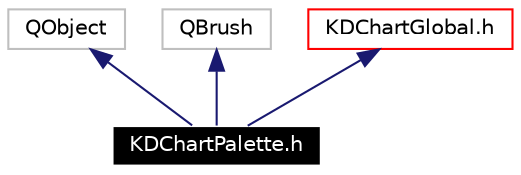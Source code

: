 digraph G
{
  edge [fontname="Helvetica",fontsize=10,labelfontname="Helvetica",labelfontsize=10];
  node [fontname="Helvetica",fontsize=10,shape=record];
  Node2384 [label="KDChartPalette.h",height=0.2,width=0.4,color="white", fillcolor="black", style="filled" fontcolor="white"];
  Node2385 -> Node2384 [dir=back,color="midnightblue",fontsize=10,style="solid",fontname="Helvetica"];
  Node2385 [label="QObject",height=0.2,width=0.4,color="grey75"];
  Node2386 -> Node2384 [dir=back,color="midnightblue",fontsize=10,style="solid",fontname="Helvetica"];
  Node2386 [label="QBrush",height=0.2,width=0.4,color="grey75"];
  Node2387 -> Node2384 [dir=back,color="midnightblue",fontsize=10,style="solid",fontname="Helvetica"];
  Node2387 [label="KDChartGlobal.h",height=0.2,width=0.4,color="red",URL="$_k_d_chart_global_8h.html"];
}
